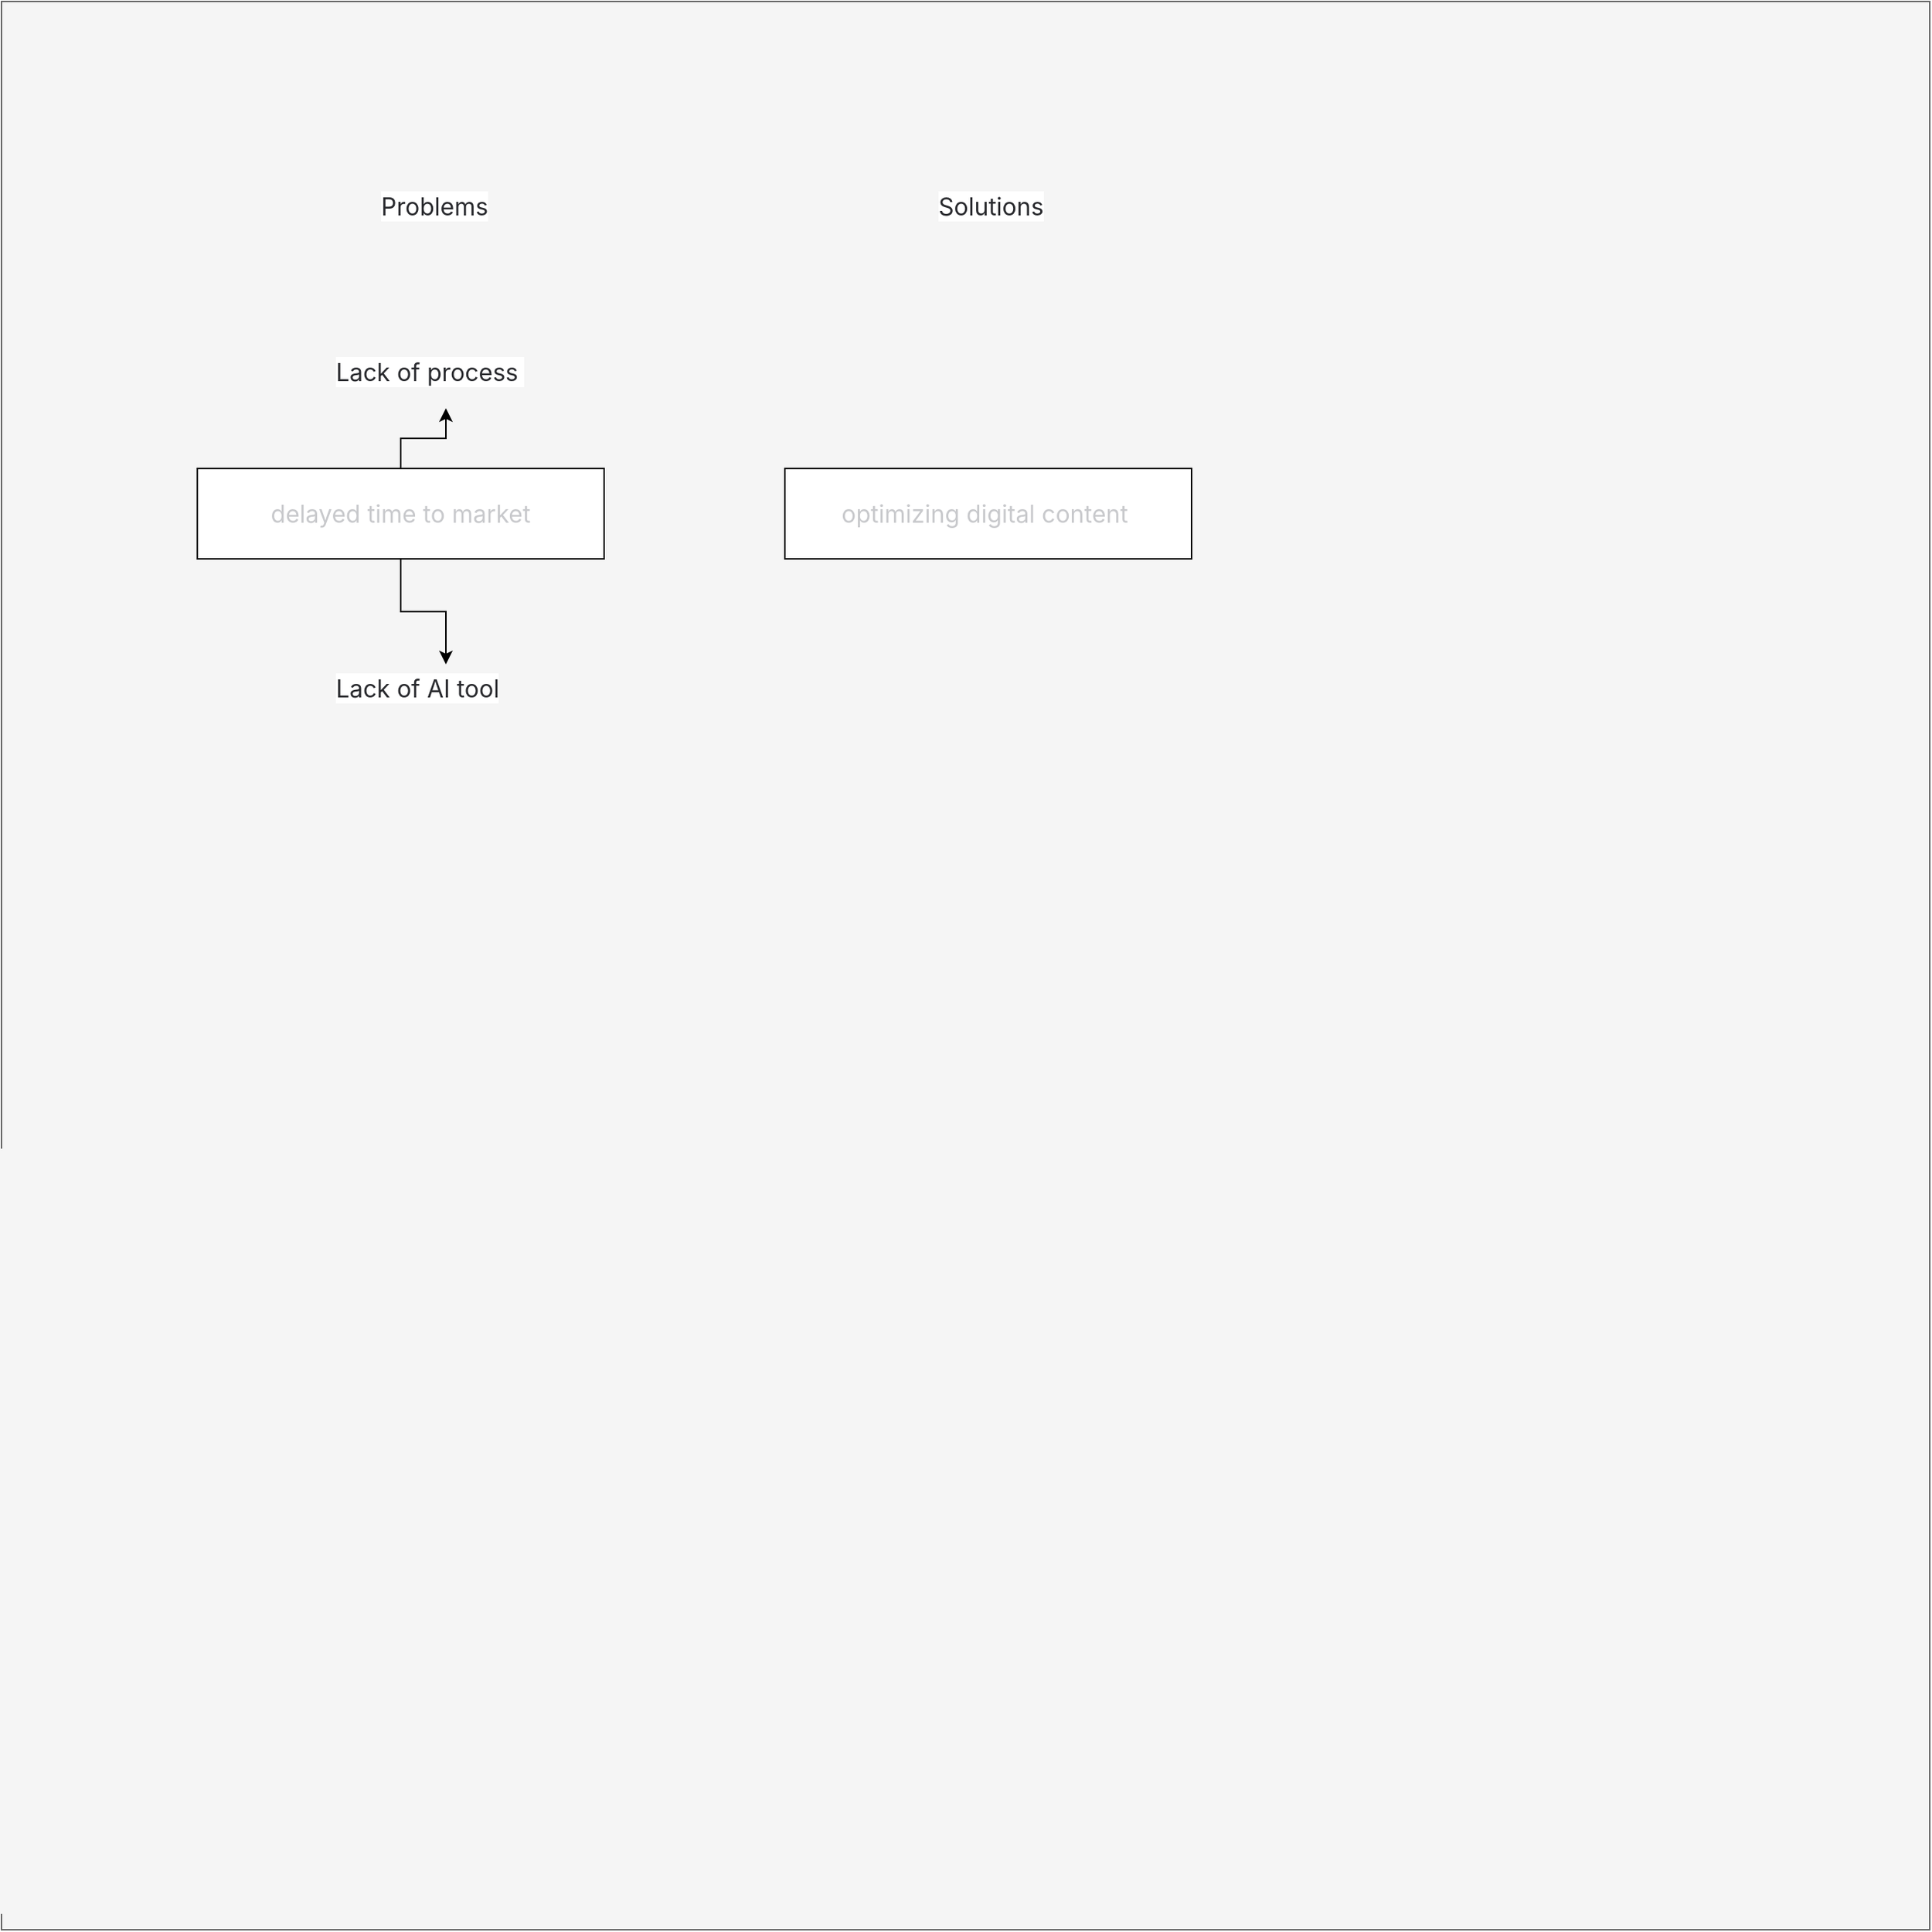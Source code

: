 <mxfile version="28.0.7">
  <diagram name="Page-1" id="LsAy55iErm4TWtKvfdvi">
    <mxGraphModel dx="1845" dy="662" grid="1" gridSize="10" guides="1" tooltips="1" connect="1" arrows="1" fold="1" page="1" pageScale="1" pageWidth="827" pageHeight="1169" math="0" shadow="0">
      <root>
        <mxCell id="0" />
        <mxCell id="1" parent="0" />
        <mxCell id="AlIzk9oiEaIlXr_Sj5uE-3" value="" style="whiteSpace=wrap;html=1;aspect=fixed;fillColor=#f5f5f5;fontColor=#333333;strokeColor=#666666;" vertex="1" parent="1">
          <mxGeometry x="-80" width="1280" height="1280" as="geometry" />
        </mxCell>
        <mxCell id="zTnwNEfx7v25ukP5ix_5-9" style="edgeStyle=orthogonalEdgeStyle;rounded=0;orthogonalLoop=1;jettySize=auto;html=1;entryX=0.5;entryY=1;entryDx=0;entryDy=0;exitX=0.5;exitY=0;exitDx=0;exitDy=0;" parent="1" source="AlIzk9oiEaIlXr_Sj5uE-2" target="zTnwNEfx7v25ukP5ix_5-7" edge="1">
          <mxGeometry relative="1" as="geometry">
            <mxPoint x="240" y="350" as="sourcePoint" />
          </mxGeometry>
        </mxCell>
        <mxCell id="zTnwNEfx7v25ukP5ix_5-10" style="edgeStyle=orthogonalEdgeStyle;rounded=0;orthogonalLoop=1;jettySize=auto;html=1;exitX=0.5;exitY=1;exitDx=0;exitDy=0;" parent="1" source="AlIzk9oiEaIlXr_Sj5uE-2" target="zTnwNEfx7v25ukP5ix_5-8" edge="1">
          <mxGeometry relative="1" as="geometry">
            <mxPoint x="240" y="360" as="sourcePoint" />
          </mxGeometry>
        </mxCell>
        <mxCell id="zTnwNEfx7v25ukP5ix_5-5" value="&lt;span style=&quot;color: rgb(41, 42, 46); font-family: &amp;quot;Atlassian Sans&amp;quot;, ui-sans-serif, -apple-system, &amp;quot;system-ui&amp;quot;, &amp;quot;Segoe UI&amp;quot;, Ubuntu, &amp;quot;Helvetica Neue&amp;quot;, sans-serif; font-size: 16px; font-style: normal; font-variant-ligatures: normal; font-variant-caps: normal; font-weight: 400; letter-spacing: normal; orphans: 2; text-align: left; text-indent: 0px; text-transform: none; widows: 2; word-spacing: 0px; -webkit-text-stroke-width: 0px; white-space: pre-wrap; background-color: rgb(255, 255, 255); text-decoration-thickness: initial; text-decoration-style: initial; text-decoration-color: initial; float: none; display: inline !important;&quot;&gt;Problems&lt;/span&gt;" style="text;whiteSpace=wrap;html=1;" parent="1" vertex="1">
          <mxGeometry x="170" y="120" width="70" height="40" as="geometry" />
        </mxCell>
        <mxCell id="zTnwNEfx7v25ukP5ix_5-7" value="&lt;span style=&quot;color: rgb(41, 42, 46); font-family: &amp;quot;Atlassian Sans&amp;quot;, ui-sans-serif, -apple-system, &amp;quot;system-ui&amp;quot;, &amp;quot;Segoe UI&amp;quot;, Ubuntu, &amp;quot;Helvetica Neue&amp;quot;, sans-serif; font-size: 16px; font-style: normal; font-variant-ligatures: normal; font-variant-caps: normal; font-weight: 400; letter-spacing: normal; orphans: 2; text-align: left; text-indent: 0px; text-transform: none; widows: 2; word-spacing: 0px; -webkit-text-stroke-width: 0px; white-space: pre-wrap; background-color: rgb(255, 255, 255); text-decoration-thickness: initial; text-decoration-style: initial; text-decoration-color: initial; float: none; display: inline !important;&quot;&gt;Lack of process &lt;/span&gt;" style="text;whiteSpace=wrap;html=1;" parent="1" vertex="1">
          <mxGeometry x="140" y="230" width="150" height="40" as="geometry" />
        </mxCell>
        <mxCell id="zTnwNEfx7v25ukP5ix_5-8" value="&lt;span style=&quot;color: rgb(41, 42, 46); font-family: &amp;quot;Atlassian Sans&amp;quot;, ui-sans-serif, -apple-system, &amp;quot;system-ui&amp;quot;, &amp;quot;Segoe UI&amp;quot;, Ubuntu, &amp;quot;Helvetica Neue&amp;quot;, sans-serif; font-size: 16px; font-style: normal; font-variant-ligatures: normal; font-variant-caps: normal; font-weight: 400; letter-spacing: normal; orphans: 2; text-align: left; text-indent: 0px; text-transform: none; widows: 2; word-spacing: 0px; -webkit-text-stroke-width: 0px; white-space: pre-wrap; background-color: rgb(255, 255, 255); text-decoration-thickness: initial; text-decoration-style: initial; text-decoration-color: initial; float: none; display: inline !important;&quot;&gt;Lack of AI tool&lt;/span&gt;" style="text;whiteSpace=wrap;html=1;" parent="1" vertex="1">
          <mxGeometry x="140" y="440" width="150" height="40" as="geometry" />
        </mxCell>
        <mxCell id="zTnwNEfx7v25ukP5ix_5-12" value="&lt;span style=&quot;color: rgb(41, 42, 46); font-family: &amp;quot;Atlassian Sans&amp;quot;, ui-sans-serif, -apple-system, &amp;quot;system-ui&amp;quot;, &amp;quot;Segoe UI&amp;quot;, Ubuntu, &amp;quot;Helvetica Neue&amp;quot;, sans-serif; font-size: 16px; font-style: normal; font-variant-ligatures: normal; font-variant-caps: normal; font-weight: 400; letter-spacing: normal; orphans: 2; text-align: left; text-indent: 0px; text-transform: none; widows: 2; word-spacing: 0px; -webkit-text-stroke-width: 0px; white-space: pre-wrap; background-color: rgb(255, 255, 255); text-decoration-thickness: initial; text-decoration-style: initial; text-decoration-color: initial; float: none; display: inline !important;&quot;&gt;Solutions&lt;/span&gt;" style="text;whiteSpace=wrap;html=1;" parent="1" vertex="1">
          <mxGeometry x="540" y="120" width="70" height="40" as="geometry" />
        </mxCell>
        <mxCell id="AlIzk9oiEaIlXr_Sj5uE-1" value="&lt;span style=&quot;font-family: &amp;quot;Atlassian Sans&amp;quot;, ui-sans-serif, -apple-system, &amp;quot;system-ui&amp;quot;, &amp;quot;Segoe UI&amp;quot;, Ubuntu, &amp;quot;Helvetica Neue&amp;quot;, sans-serif; font-size: 16px; text-align: left; white-space-collapse: preserve;&quot;&gt;&lt;font style=&quot;color: light-dark(rgb(200, 201, 204), rgb(255, 255, 255));&quot;&gt;optimizing digital content &lt;/font&gt;&lt;/span&gt;" style="rounded=0;whiteSpace=wrap;html=1;" vertex="1" parent="1">
          <mxGeometry x="440" y="310" width="270" height="60" as="geometry" />
        </mxCell>
        <mxCell id="AlIzk9oiEaIlXr_Sj5uE-2" value="&lt;span style=&quot;font-family: &amp;quot;Atlassian Sans&amp;quot;, ui-sans-serif, -apple-system, &amp;quot;system-ui&amp;quot;, &amp;quot;Segoe UI&amp;quot;, Ubuntu, &amp;quot;Helvetica Neue&amp;quot;, sans-serif; font-size: 16px; text-align: left; white-space-collapse: preserve;&quot;&gt;&lt;font style=&quot;color: light-dark(rgb(200, 201, 204), rgb(255, 255, 255));&quot;&gt;delayed time to market&lt;/font&gt;&lt;/span&gt;" style="rounded=0;whiteSpace=wrap;html=1;" vertex="1" parent="1">
          <mxGeometry x="50" y="310" width="270" height="60" as="geometry" />
        </mxCell>
      </root>
    </mxGraphModel>
  </diagram>
</mxfile>
